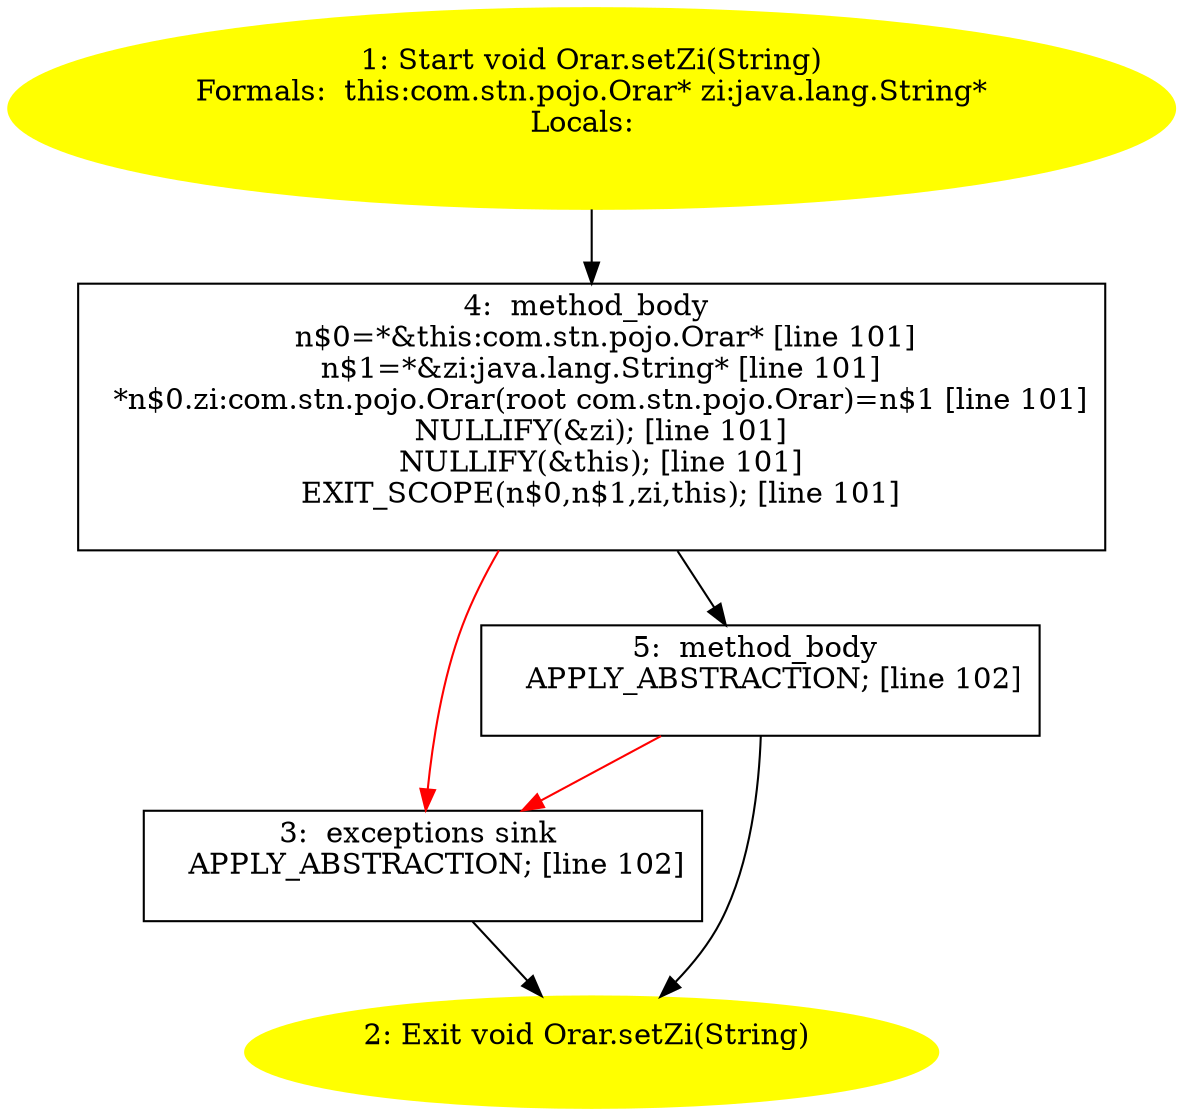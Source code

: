 /* @generated */
digraph cfg {
"com.stn.pojo.Orar.setZi(java.lang.String):void.5aec2aaad97acff55a5bbe4e2f032ad0_1" [label="1: Start void Orar.setZi(String)\nFormals:  this:com.stn.pojo.Orar* zi:java.lang.String*\nLocals:  \n  " color=yellow style=filled]
	

	 "com.stn.pojo.Orar.setZi(java.lang.String):void.5aec2aaad97acff55a5bbe4e2f032ad0_1" -> "com.stn.pojo.Orar.setZi(java.lang.String):void.5aec2aaad97acff55a5bbe4e2f032ad0_4" ;
"com.stn.pojo.Orar.setZi(java.lang.String):void.5aec2aaad97acff55a5bbe4e2f032ad0_2" [label="2: Exit void Orar.setZi(String) \n  " color=yellow style=filled]
	

"com.stn.pojo.Orar.setZi(java.lang.String):void.5aec2aaad97acff55a5bbe4e2f032ad0_3" [label="3:  exceptions sink \n   APPLY_ABSTRACTION; [line 102]\n " shape="box"]
	

	 "com.stn.pojo.Orar.setZi(java.lang.String):void.5aec2aaad97acff55a5bbe4e2f032ad0_3" -> "com.stn.pojo.Orar.setZi(java.lang.String):void.5aec2aaad97acff55a5bbe4e2f032ad0_2" ;
"com.stn.pojo.Orar.setZi(java.lang.String):void.5aec2aaad97acff55a5bbe4e2f032ad0_4" [label="4:  method_body \n   n$0=*&this:com.stn.pojo.Orar* [line 101]\n  n$1=*&zi:java.lang.String* [line 101]\n  *n$0.zi:com.stn.pojo.Orar(root com.stn.pojo.Orar)=n$1 [line 101]\n  NULLIFY(&zi); [line 101]\n  NULLIFY(&this); [line 101]\n  EXIT_SCOPE(n$0,n$1,zi,this); [line 101]\n " shape="box"]
	

	 "com.stn.pojo.Orar.setZi(java.lang.String):void.5aec2aaad97acff55a5bbe4e2f032ad0_4" -> "com.stn.pojo.Orar.setZi(java.lang.String):void.5aec2aaad97acff55a5bbe4e2f032ad0_5" ;
	 "com.stn.pojo.Orar.setZi(java.lang.String):void.5aec2aaad97acff55a5bbe4e2f032ad0_4" -> "com.stn.pojo.Orar.setZi(java.lang.String):void.5aec2aaad97acff55a5bbe4e2f032ad0_3" [color="red" ];
"com.stn.pojo.Orar.setZi(java.lang.String):void.5aec2aaad97acff55a5bbe4e2f032ad0_5" [label="5:  method_body \n   APPLY_ABSTRACTION; [line 102]\n " shape="box"]
	

	 "com.stn.pojo.Orar.setZi(java.lang.String):void.5aec2aaad97acff55a5bbe4e2f032ad0_5" -> "com.stn.pojo.Orar.setZi(java.lang.String):void.5aec2aaad97acff55a5bbe4e2f032ad0_2" ;
	 "com.stn.pojo.Orar.setZi(java.lang.String):void.5aec2aaad97acff55a5bbe4e2f032ad0_5" -> "com.stn.pojo.Orar.setZi(java.lang.String):void.5aec2aaad97acff55a5bbe4e2f032ad0_3" [color="red" ];
}
